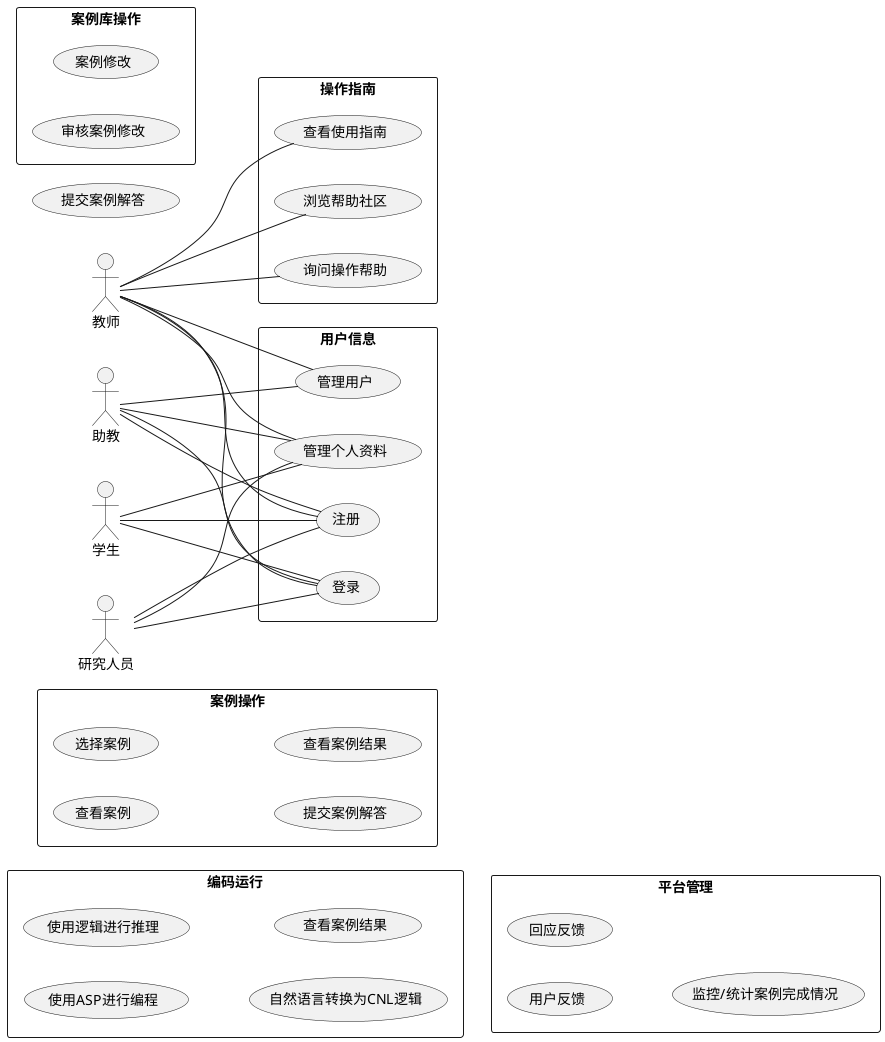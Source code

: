 @startuml 用例图设计

left to right direction

actor "教师" as teacher
actor "学生" as student
actor "助教" as assistant
actor "研究人员" as expert

rectangle "用户信息" {
    usecase (注册) as signUp
    usecase (登录) as signIn
    usecase (管理个人资料) as manageInfo
    usecase (管理用户) as manageAccount
}

rectangle "操作指南" {
    usecase (查看使用指南) as viewGuide
    usecase (浏览帮助社区) as viewHelpCommunity
    usecase (询问操作帮助) as askRobot    
}

rectangle "编码运行" {
    usecase (使用ASP进行编程) as viaAsp

    usecase (使用逻辑进行推理) as viaLogic

    usecase (自然语言转换为CNL逻辑) as viaNl

    usecase (查看运行结果) as checkResult
}

rectangle "案例操作" {
    usecase (查看案例) as viewCase
    usecase (选择案例) as pickCase
    usecase (提交案例解答) as submitCaseSolution
    usecase (查看案例结果) as checkCaseResult
}

rectangle "案例库操作" {
    usecase (案例修改) as editCase
    usecase (审核案例修改) as checkEdit
}

rectangle "平台管理" {
    usecase (用户反馈) as feedback
    usecase (回应反馈) as responseFeedback
    usecase (监控/统计案例完成情况) as monitor
}

usecase (注册) as signUp
usecase (登录) as signIn
usecase (管理个人资料) as manageInfo
usecase (管理用户) as manageAccount

usecase (查看使用指南) as viewGuide
usecase (浏览帮助社区) as viewHelpCommunity
usecase (询问操作帮助) as askRobot    

usecase (使用ASP进行编程) as viaAsp

usecase (使用逻辑进行推理) as viaLogic

usecase (自然语言转换为CNL逻辑) as viaNl

usecase (查看运行结果) as checkResult

usecase (查看案例) as viewCase
usecase (选择案例) as pickCase
usecase (提交案例解答) as submitSolution
usecase (查看案例结果) as checkResult

usecase (案例修改) as editCase
usecase (审核案例修改) as checkEdit

usecase (用户反馈) as feedback
usecase (回应反馈) as responseFeedback
usecase (监控/统计案例完成情况) as monitor

' 用户信息
teacher -- signUp
teacher -- signIn
teacher -- manageInfo
teacher -- manageAccount

student -- signUp
student -- signIn
student -- manageInfo

assistant -- signUp
assistant -- signIn
assistant -- manageInfo
assistant -- manageAccount

expert -- signUp
expert -- signIn
expert -- manageInfo

teacher -- viewGuide
teacher -- viewHelpCommunity
teacher -- askRobot


@enduml


